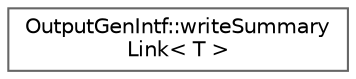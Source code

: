 digraph "Graphical Class Hierarchy"
{
 // INTERACTIVE_SVG=YES
 // LATEX_PDF_SIZE
  bgcolor="transparent";
  edge [fontname=Helvetica,fontsize=10,labelfontname=Helvetica,labelfontsize=10];
  node [fontname=Helvetica,fontsize=10,shape=box,height=0.2,width=0.4];
  rankdir="LR";
  Node0 [label="OutputGenIntf::writeSummary\lLink\< T \>",height=0.2,width=0.4,color="grey40", fillcolor="white", style="filled",URL="$dd/d99/struct_output_gen_intf_1_1write_summary_link.html",tooltip=" "];
}

